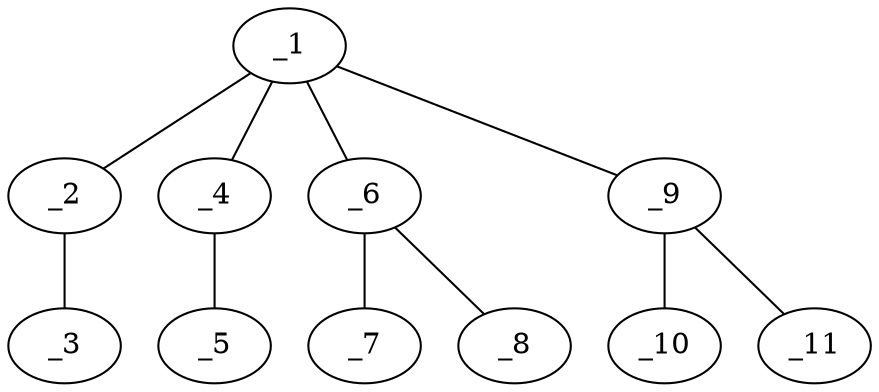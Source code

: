 graph molid1986 {
	_1	 [charge=0,
		chem=1,
		symbol="C  ",
		x="3.7321",
		y=0];
	_2	 [charge=0,
		chem=1,
		symbol="C  ",
		x="3.2321",
		y="0.866"];
	_1 -- _2	 [valence=1];
	_4	 [charge=0,
		chem=1,
		symbol="C  ",
		x="4.2321",
		y="-0.866"];
	_1 -- _4	 [valence=1];
	_6	 [charge=0,
		chem=1,
		symbol="C  ",
		x="4.5981",
		y="0.5"];
	_1 -- _6	 [valence=1];
	_9	 [charge=0,
		chem=1,
		symbol="C  ",
		x="2.866",
		y="-0.5"];
	_1 -- _9	 [valence=1];
	_3	 [charge=0,
		chem=1,
		symbol="C  ",
		x="3.7321",
		y="1.7321"];
	_2 -- _3	 [valence=1];
	_5	 [charge=0,
		chem=1,
		symbol="C  ",
		x="3.7321",
		y="-1.7321"];
	_4 -- _5	 [valence=1];
	_7	 [charge=0,
		chem=2,
		symbol="O  ",
		x="5.4641",
		y=0];
	_6 -- _7	 [valence=2];
	_8	 [charge=0,
		chem=2,
		symbol="O  ",
		x="4.5981",
		y="1.5"];
	_6 -- _8	 [valence=1];
	_10	 [charge=0,
		chem=2,
		symbol="O  ",
		x=2,
		y=0];
	_9 -- _10	 [valence=2];
	_11	 [charge=0,
		chem=2,
		symbol="O  ",
		x="2.866",
		y="-1.5"];
	_9 -- _11	 [valence=1];
}
